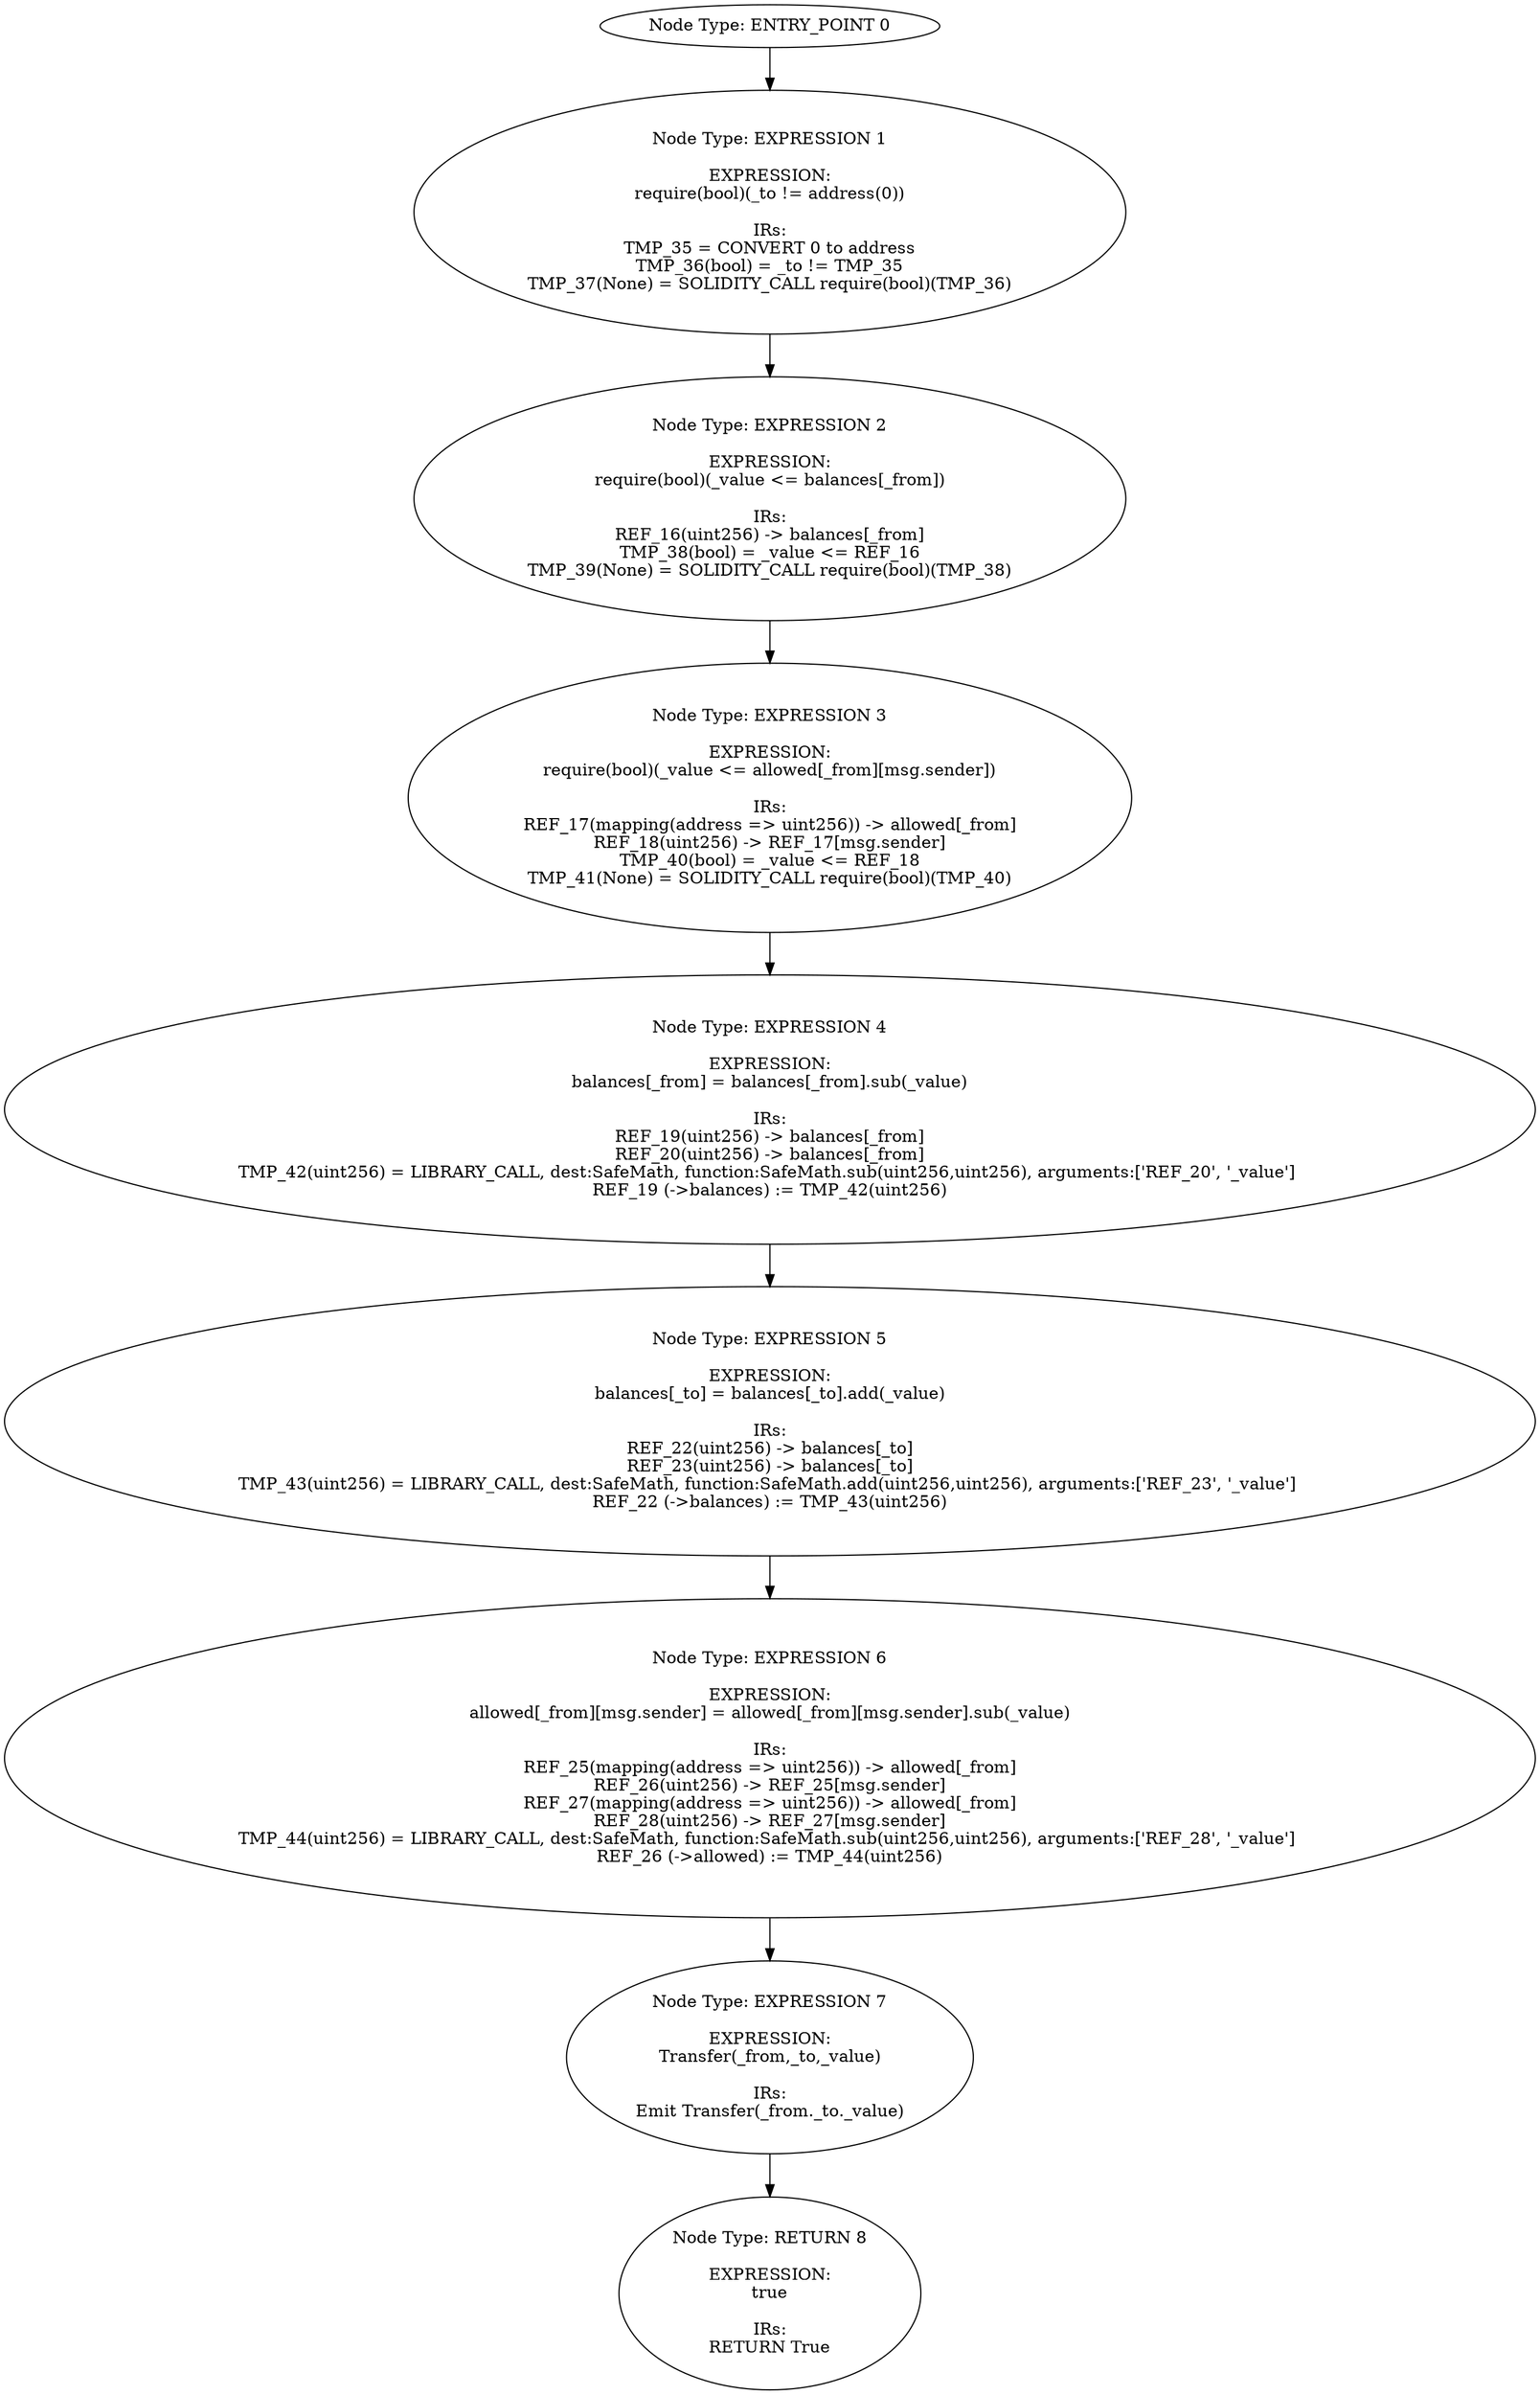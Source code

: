 digraph{
0[label="Node Type: ENTRY_POINT 0
"];
0->1;
1[label="Node Type: EXPRESSION 1

EXPRESSION:
require(bool)(_to != address(0))

IRs:
TMP_35 = CONVERT 0 to address
TMP_36(bool) = _to != TMP_35
TMP_37(None) = SOLIDITY_CALL require(bool)(TMP_36)"];
1->2;
2[label="Node Type: EXPRESSION 2

EXPRESSION:
require(bool)(_value <= balances[_from])

IRs:
REF_16(uint256) -> balances[_from]
TMP_38(bool) = _value <= REF_16
TMP_39(None) = SOLIDITY_CALL require(bool)(TMP_38)"];
2->3;
3[label="Node Type: EXPRESSION 3

EXPRESSION:
require(bool)(_value <= allowed[_from][msg.sender])

IRs:
REF_17(mapping(address => uint256)) -> allowed[_from]
REF_18(uint256) -> REF_17[msg.sender]
TMP_40(bool) = _value <= REF_18
TMP_41(None) = SOLIDITY_CALL require(bool)(TMP_40)"];
3->4;
4[label="Node Type: EXPRESSION 4

EXPRESSION:
balances[_from] = balances[_from].sub(_value)

IRs:
REF_19(uint256) -> balances[_from]
REF_20(uint256) -> balances[_from]
TMP_42(uint256) = LIBRARY_CALL, dest:SafeMath, function:SafeMath.sub(uint256,uint256), arguments:['REF_20', '_value'] 
REF_19 (->balances) := TMP_42(uint256)"];
4->5;
5[label="Node Type: EXPRESSION 5

EXPRESSION:
balances[_to] = balances[_to].add(_value)

IRs:
REF_22(uint256) -> balances[_to]
REF_23(uint256) -> balances[_to]
TMP_43(uint256) = LIBRARY_CALL, dest:SafeMath, function:SafeMath.add(uint256,uint256), arguments:['REF_23', '_value'] 
REF_22 (->balances) := TMP_43(uint256)"];
5->6;
6[label="Node Type: EXPRESSION 6

EXPRESSION:
allowed[_from][msg.sender] = allowed[_from][msg.sender].sub(_value)

IRs:
REF_25(mapping(address => uint256)) -> allowed[_from]
REF_26(uint256) -> REF_25[msg.sender]
REF_27(mapping(address => uint256)) -> allowed[_from]
REF_28(uint256) -> REF_27[msg.sender]
TMP_44(uint256) = LIBRARY_CALL, dest:SafeMath, function:SafeMath.sub(uint256,uint256), arguments:['REF_28', '_value'] 
REF_26 (->allowed) := TMP_44(uint256)"];
6->7;
7[label="Node Type: EXPRESSION 7

EXPRESSION:
Transfer(_from,_to,_value)

IRs:
Emit Transfer(_from._to._value)"];
7->8;
8[label="Node Type: RETURN 8

EXPRESSION:
true

IRs:
RETURN True"];
}
